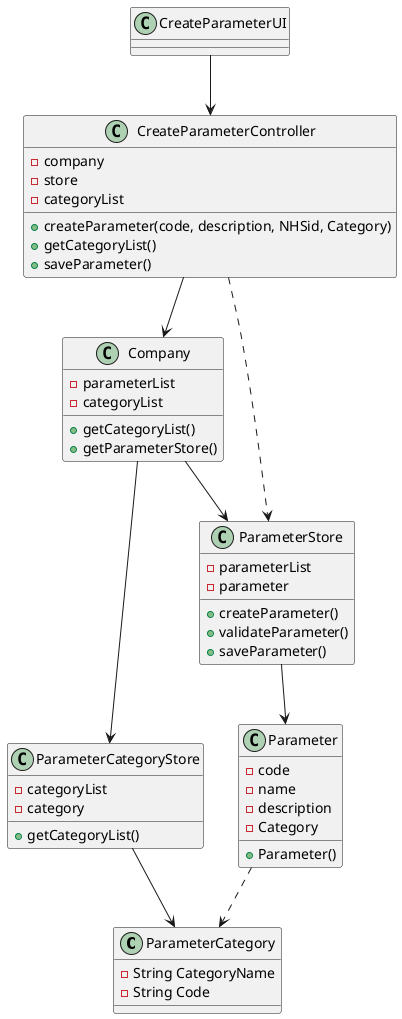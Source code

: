 @startuml

class ParameterCategory {
  -String CategoryName
  -String Code
}

class Company{
-parameterList
-categoryList
+getCategoryList()
+getParameterStore()
}

class CreateParameterController {
-company
-store
-categoryList
+createParameter(code, description, NHSid, Category)
+getCategoryList()
+saveParameter()
}

class CreateParameterUI{
}

class ParameterCategoryStore{
-categoryList
-category
+getCategoryList()
}

class ParameterStore{
-parameterList
-parameter
+createParameter()
+validateParameter()
+saveParameter()
}

class Parameter{
-code
-name
-description
-Category
+Parameter()
}

CreateParameterUI --> CreateParameterController

CreateParameterController --> Company
CreateParameterController ..> ParameterStore

Company --> ParameterCategoryStore
Company --> ParameterStore

ParameterStore --> Parameter

ParameterCategoryStore --> ParameterCategory



Parameter  ..>  ParameterCategory
@enduml